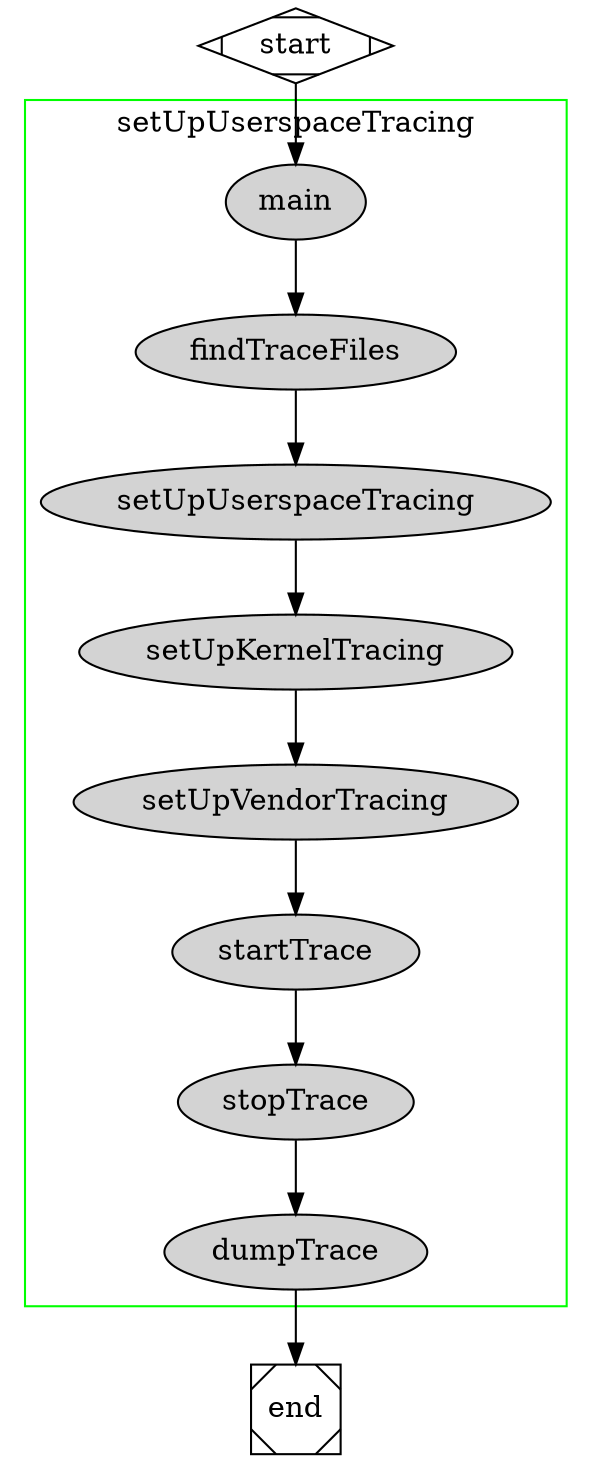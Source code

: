 digraph atrace {

  subgraph cluster0 {
    node [style=filled];
    color = black;
    label = "atrace";

    a0[label="main"]
    a1[label="findTraceFiles"]

    a2[label="setUpUserspaceTracing"]
    a3[label="setUpKernelTracing"]
    a4[label="setUpVendorTracing"]

    a5[label="startTrace"]
    a6[label="stopTrace"]
    a7[label="dumpTrace"]

    a0->a1->a2->a3->a4->a5->a6->a7;
  }

  subgraph cluster0 {
    node [style=filled];
    color = green;
    label = "setUpUserspaceTracing";


  }

  start->a0;
  a7->end;

  start [shape=Mdiamond];
  end [shape=Msquare];
}